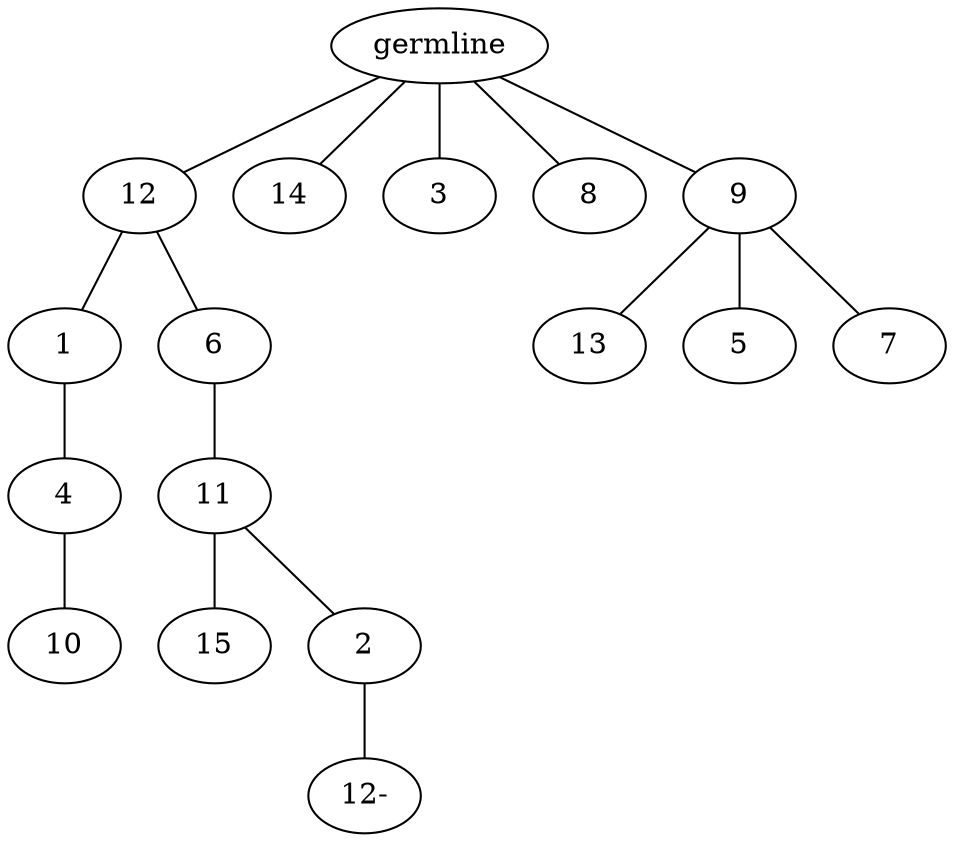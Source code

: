 graph tree {
    "140234986743120" [label="germline"];
    "140234986857088" [label="12"];
    "140234985672272" [label="1"];
    "140234985577248" [label="4"];
    "140234986790672" [label="10"];
    "140234985668960" [label="6"];
    "140234985575712" [label="11"];
    "140234986788272" [label="15"];
    "140234986787024" [label="2"];
    "140234985671264" [label="12-"];
    "140234986858576" [label="14"];
    "140234985575328" [label="3"];
    "140234985578304" [label="8"];
    "140234985671888" [label="9"];
    "140234986788848" [label="13"];
    "140234986790480" [label="5"];
    "140234986788560" [label="7"];
    "140234986743120" -- "140234986857088";
    "140234986743120" -- "140234986858576";
    "140234986743120" -- "140234985575328";
    "140234986743120" -- "140234985578304";
    "140234986743120" -- "140234985671888";
    "140234986857088" -- "140234985672272";
    "140234986857088" -- "140234985668960";
    "140234985672272" -- "140234985577248";
    "140234985577248" -- "140234986790672";
    "140234985668960" -- "140234985575712";
    "140234985575712" -- "140234986788272";
    "140234985575712" -- "140234986787024";
    "140234986787024" -- "140234985671264";
    "140234985671888" -- "140234986788848";
    "140234985671888" -- "140234986790480";
    "140234985671888" -- "140234986788560";
}
